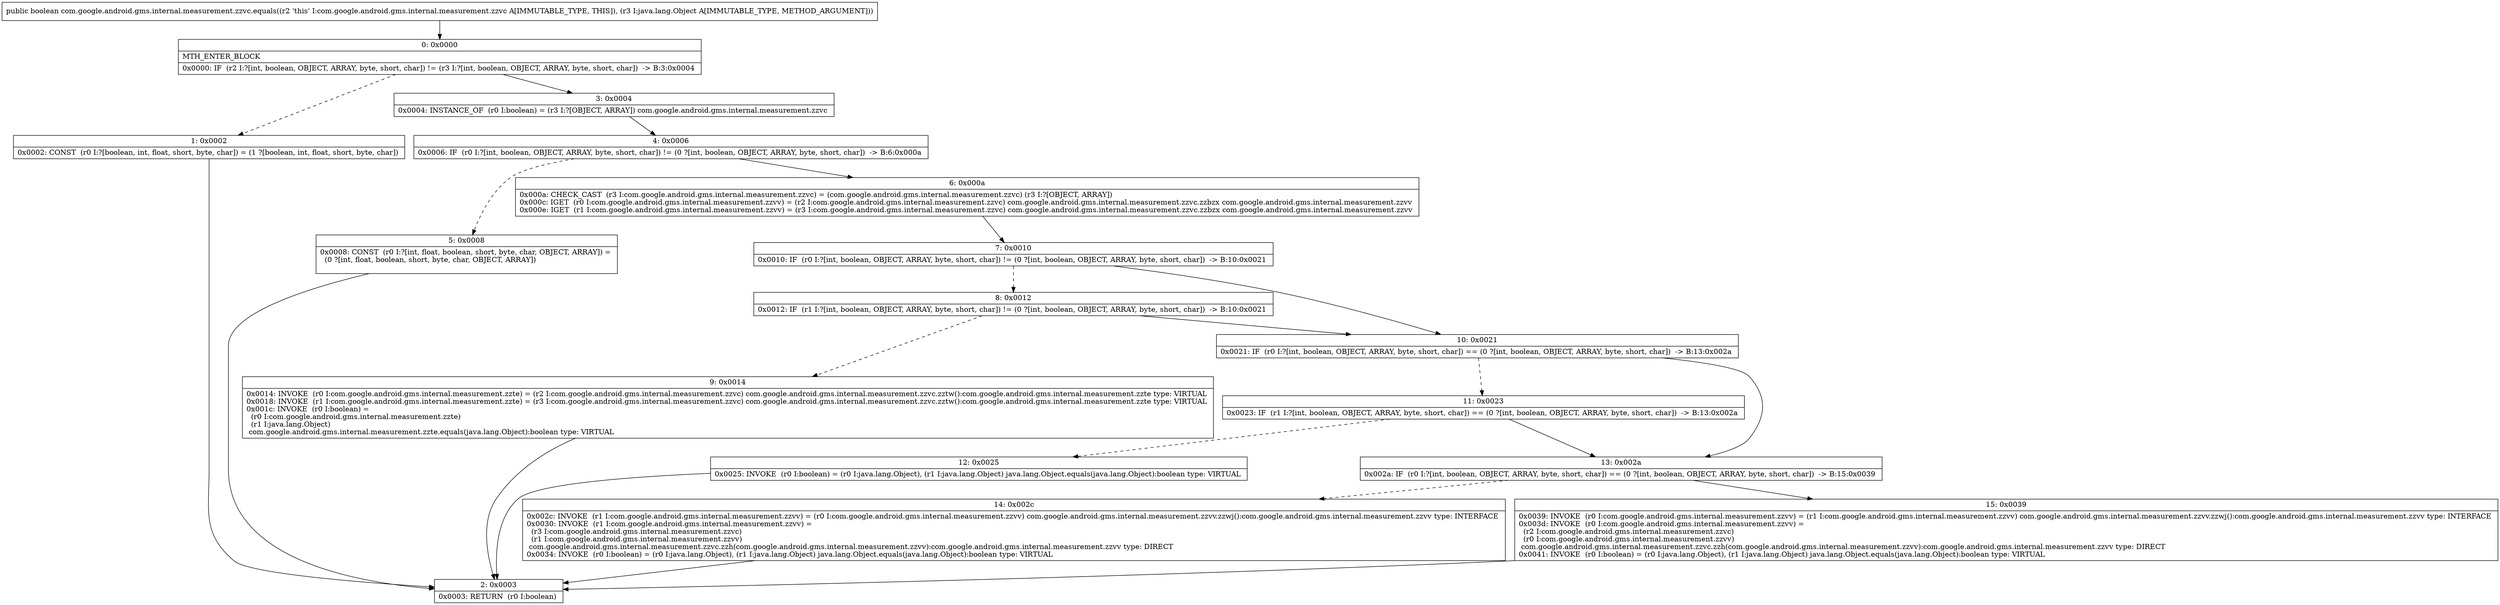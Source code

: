 digraph "CFG forcom.google.android.gms.internal.measurement.zzvc.equals(Ljava\/lang\/Object;)Z" {
Node_0 [shape=record,label="{0\:\ 0x0000|MTH_ENTER_BLOCK\l|0x0000: IF  (r2 I:?[int, boolean, OBJECT, ARRAY, byte, short, char]) != (r3 I:?[int, boolean, OBJECT, ARRAY, byte, short, char])  \-\> B:3:0x0004 \l}"];
Node_1 [shape=record,label="{1\:\ 0x0002|0x0002: CONST  (r0 I:?[boolean, int, float, short, byte, char]) = (1 ?[boolean, int, float, short, byte, char]) \l}"];
Node_2 [shape=record,label="{2\:\ 0x0003|0x0003: RETURN  (r0 I:boolean) \l}"];
Node_3 [shape=record,label="{3\:\ 0x0004|0x0004: INSTANCE_OF  (r0 I:boolean) = (r3 I:?[OBJECT, ARRAY]) com.google.android.gms.internal.measurement.zzvc \l}"];
Node_4 [shape=record,label="{4\:\ 0x0006|0x0006: IF  (r0 I:?[int, boolean, OBJECT, ARRAY, byte, short, char]) != (0 ?[int, boolean, OBJECT, ARRAY, byte, short, char])  \-\> B:6:0x000a \l}"];
Node_5 [shape=record,label="{5\:\ 0x0008|0x0008: CONST  (r0 I:?[int, float, boolean, short, byte, char, OBJECT, ARRAY]) = \l  (0 ?[int, float, boolean, short, byte, char, OBJECT, ARRAY])\l \l}"];
Node_6 [shape=record,label="{6\:\ 0x000a|0x000a: CHECK_CAST  (r3 I:com.google.android.gms.internal.measurement.zzvc) = (com.google.android.gms.internal.measurement.zzvc) (r3 I:?[OBJECT, ARRAY]) \l0x000c: IGET  (r0 I:com.google.android.gms.internal.measurement.zzvv) = (r2 I:com.google.android.gms.internal.measurement.zzvc) com.google.android.gms.internal.measurement.zzvc.zzbzx com.google.android.gms.internal.measurement.zzvv \l0x000e: IGET  (r1 I:com.google.android.gms.internal.measurement.zzvv) = (r3 I:com.google.android.gms.internal.measurement.zzvc) com.google.android.gms.internal.measurement.zzvc.zzbzx com.google.android.gms.internal.measurement.zzvv \l}"];
Node_7 [shape=record,label="{7\:\ 0x0010|0x0010: IF  (r0 I:?[int, boolean, OBJECT, ARRAY, byte, short, char]) != (0 ?[int, boolean, OBJECT, ARRAY, byte, short, char])  \-\> B:10:0x0021 \l}"];
Node_8 [shape=record,label="{8\:\ 0x0012|0x0012: IF  (r1 I:?[int, boolean, OBJECT, ARRAY, byte, short, char]) != (0 ?[int, boolean, OBJECT, ARRAY, byte, short, char])  \-\> B:10:0x0021 \l}"];
Node_9 [shape=record,label="{9\:\ 0x0014|0x0014: INVOKE  (r0 I:com.google.android.gms.internal.measurement.zzte) = (r2 I:com.google.android.gms.internal.measurement.zzvc) com.google.android.gms.internal.measurement.zzvc.zztw():com.google.android.gms.internal.measurement.zzte type: VIRTUAL \l0x0018: INVOKE  (r1 I:com.google.android.gms.internal.measurement.zzte) = (r3 I:com.google.android.gms.internal.measurement.zzvc) com.google.android.gms.internal.measurement.zzvc.zztw():com.google.android.gms.internal.measurement.zzte type: VIRTUAL \l0x001c: INVOKE  (r0 I:boolean) = \l  (r0 I:com.google.android.gms.internal.measurement.zzte)\l  (r1 I:java.lang.Object)\l com.google.android.gms.internal.measurement.zzte.equals(java.lang.Object):boolean type: VIRTUAL \l}"];
Node_10 [shape=record,label="{10\:\ 0x0021|0x0021: IF  (r0 I:?[int, boolean, OBJECT, ARRAY, byte, short, char]) == (0 ?[int, boolean, OBJECT, ARRAY, byte, short, char])  \-\> B:13:0x002a \l}"];
Node_11 [shape=record,label="{11\:\ 0x0023|0x0023: IF  (r1 I:?[int, boolean, OBJECT, ARRAY, byte, short, char]) == (0 ?[int, boolean, OBJECT, ARRAY, byte, short, char])  \-\> B:13:0x002a \l}"];
Node_12 [shape=record,label="{12\:\ 0x0025|0x0025: INVOKE  (r0 I:boolean) = (r0 I:java.lang.Object), (r1 I:java.lang.Object) java.lang.Object.equals(java.lang.Object):boolean type: VIRTUAL \l}"];
Node_13 [shape=record,label="{13\:\ 0x002a|0x002a: IF  (r0 I:?[int, boolean, OBJECT, ARRAY, byte, short, char]) == (0 ?[int, boolean, OBJECT, ARRAY, byte, short, char])  \-\> B:15:0x0039 \l}"];
Node_14 [shape=record,label="{14\:\ 0x002c|0x002c: INVOKE  (r1 I:com.google.android.gms.internal.measurement.zzvv) = (r0 I:com.google.android.gms.internal.measurement.zzvv) com.google.android.gms.internal.measurement.zzvv.zzwj():com.google.android.gms.internal.measurement.zzvv type: INTERFACE \l0x0030: INVOKE  (r1 I:com.google.android.gms.internal.measurement.zzvv) = \l  (r3 I:com.google.android.gms.internal.measurement.zzvc)\l  (r1 I:com.google.android.gms.internal.measurement.zzvv)\l com.google.android.gms.internal.measurement.zzvc.zzh(com.google.android.gms.internal.measurement.zzvv):com.google.android.gms.internal.measurement.zzvv type: DIRECT \l0x0034: INVOKE  (r0 I:boolean) = (r0 I:java.lang.Object), (r1 I:java.lang.Object) java.lang.Object.equals(java.lang.Object):boolean type: VIRTUAL \l}"];
Node_15 [shape=record,label="{15\:\ 0x0039|0x0039: INVOKE  (r0 I:com.google.android.gms.internal.measurement.zzvv) = (r1 I:com.google.android.gms.internal.measurement.zzvv) com.google.android.gms.internal.measurement.zzvv.zzwj():com.google.android.gms.internal.measurement.zzvv type: INTERFACE \l0x003d: INVOKE  (r0 I:com.google.android.gms.internal.measurement.zzvv) = \l  (r2 I:com.google.android.gms.internal.measurement.zzvc)\l  (r0 I:com.google.android.gms.internal.measurement.zzvv)\l com.google.android.gms.internal.measurement.zzvc.zzh(com.google.android.gms.internal.measurement.zzvv):com.google.android.gms.internal.measurement.zzvv type: DIRECT \l0x0041: INVOKE  (r0 I:boolean) = (r0 I:java.lang.Object), (r1 I:java.lang.Object) java.lang.Object.equals(java.lang.Object):boolean type: VIRTUAL \l}"];
MethodNode[shape=record,label="{public boolean com.google.android.gms.internal.measurement.zzvc.equals((r2 'this' I:com.google.android.gms.internal.measurement.zzvc A[IMMUTABLE_TYPE, THIS]), (r3 I:java.lang.Object A[IMMUTABLE_TYPE, METHOD_ARGUMENT])) }"];
MethodNode -> Node_0;
Node_0 -> Node_1[style=dashed];
Node_0 -> Node_3;
Node_1 -> Node_2;
Node_3 -> Node_4;
Node_4 -> Node_5[style=dashed];
Node_4 -> Node_6;
Node_5 -> Node_2;
Node_6 -> Node_7;
Node_7 -> Node_8[style=dashed];
Node_7 -> Node_10;
Node_8 -> Node_9[style=dashed];
Node_8 -> Node_10;
Node_9 -> Node_2;
Node_10 -> Node_11[style=dashed];
Node_10 -> Node_13;
Node_11 -> Node_12[style=dashed];
Node_11 -> Node_13;
Node_12 -> Node_2;
Node_13 -> Node_14[style=dashed];
Node_13 -> Node_15;
Node_14 -> Node_2;
Node_15 -> Node_2;
}

